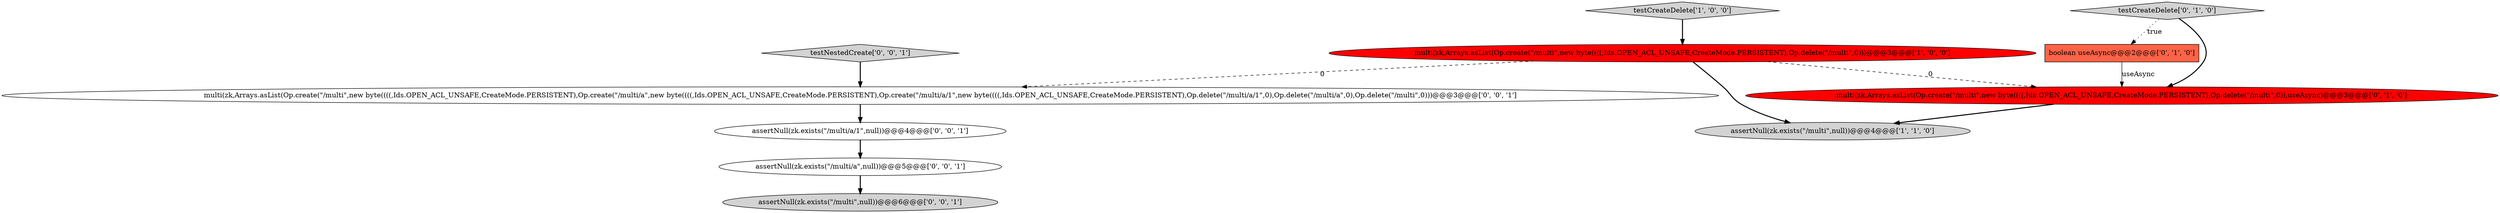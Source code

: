 digraph {
7 [style = filled, label = "assertNull(zk.exists(\"/multi/a/1\",null))@@@4@@@['0', '0', '1']", fillcolor = white, shape = ellipse image = "AAA0AAABBB3BBB"];
3 [style = filled, label = "multi(zk,Arrays.asList(Op.create(\"/multi\",new byte((((,Ids.OPEN_ACL_UNSAFE,CreateMode.PERSISTENT),Op.delete(\"/multi\",0)),useAsync)@@@3@@@['0', '1', '0']", fillcolor = red, shape = ellipse image = "AAA1AAABBB2BBB"];
8 [style = filled, label = "multi(zk,Arrays.asList(Op.create(\"/multi\",new byte((((,Ids.OPEN_ACL_UNSAFE,CreateMode.PERSISTENT),Op.create(\"/multi/a\",new byte((((,Ids.OPEN_ACL_UNSAFE,CreateMode.PERSISTENT),Op.create(\"/multi/a/1\",new byte((((,Ids.OPEN_ACL_UNSAFE,CreateMode.PERSISTENT),Op.delete(\"/multi/a/1\",0),Op.delete(\"/multi/a\",0),Op.delete(\"/multi\",0)))@@@3@@@['0', '0', '1']", fillcolor = white, shape = ellipse image = "AAA0AAABBB3BBB"];
6 [style = filled, label = "testNestedCreate['0', '0', '1']", fillcolor = lightgray, shape = diamond image = "AAA0AAABBB3BBB"];
0 [style = filled, label = "multi(zk,Arrays.asList(Op.create(\"/multi\",new byte((((,Ids.OPEN_ACL_UNSAFE,CreateMode.PERSISTENT),Op.delete(\"/multi\",0)))@@@3@@@['1', '0', '0']", fillcolor = red, shape = ellipse image = "AAA1AAABBB1BBB"];
10 [style = filled, label = "assertNull(zk.exists(\"/multi/a\",null))@@@5@@@['0', '0', '1']", fillcolor = white, shape = ellipse image = "AAA0AAABBB3BBB"];
2 [style = filled, label = "assertNull(zk.exists(\"/multi\",null))@@@4@@@['1', '1', '0']", fillcolor = lightgray, shape = ellipse image = "AAA0AAABBB1BBB"];
5 [style = filled, label = "testCreateDelete['0', '1', '0']", fillcolor = lightgray, shape = diamond image = "AAA0AAABBB2BBB"];
1 [style = filled, label = "testCreateDelete['1', '0', '0']", fillcolor = lightgray, shape = diamond image = "AAA0AAABBB1BBB"];
4 [style = filled, label = "boolean useAsync@@@2@@@['0', '1', '0']", fillcolor = tomato, shape = box image = "AAA1AAABBB2BBB"];
9 [style = filled, label = "assertNull(zk.exists(\"/multi\",null))@@@6@@@['0', '0', '1']", fillcolor = lightgray, shape = ellipse image = "AAA0AAABBB3BBB"];
5->3 [style = bold, label=""];
6->8 [style = bold, label=""];
4->3 [style = solid, label="useAsync"];
0->8 [style = dashed, label="0"];
10->9 [style = bold, label=""];
0->3 [style = dashed, label="0"];
1->0 [style = bold, label=""];
3->2 [style = bold, label=""];
7->10 [style = bold, label=""];
5->4 [style = dotted, label="true"];
8->7 [style = bold, label=""];
0->2 [style = bold, label=""];
}
